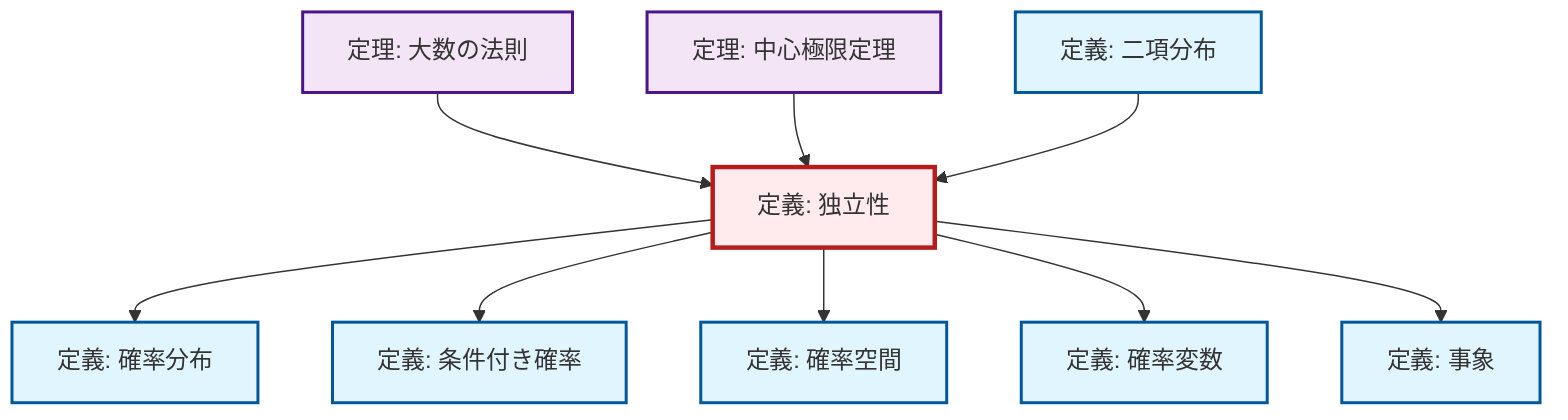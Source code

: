 graph TD
    classDef definition fill:#e1f5fe,stroke:#01579b,stroke-width:2px
    classDef theorem fill:#f3e5f5,stroke:#4a148c,stroke-width:2px
    classDef axiom fill:#fff3e0,stroke:#e65100,stroke-width:2px
    classDef example fill:#e8f5e9,stroke:#1b5e20,stroke-width:2px
    classDef current fill:#ffebee,stroke:#b71c1c,stroke-width:3px
    def-conditional-probability["定義: 条件付き確率"]:::definition
    def-binomial-distribution["定義: 二項分布"]:::definition
    def-probability-distribution["定義: 確率分布"]:::definition
    thm-law-of-large-numbers["定理: 大数の法則"]:::theorem
    def-probability-space["定義: 確率空間"]:::definition
    thm-central-limit["定理: 中心極限定理"]:::theorem
    def-random-variable["定義: 確率変数"]:::definition
    def-event["定義: 事象"]:::definition
    def-independence["定義: 独立性"]:::definition
    thm-law-of-large-numbers --> def-independence
    def-independence --> def-probability-distribution
    def-independence --> def-conditional-probability
    def-independence --> def-probability-space
    def-independence --> def-random-variable
    thm-central-limit --> def-independence
    def-independence --> def-event
    def-binomial-distribution --> def-independence
    class def-independence current